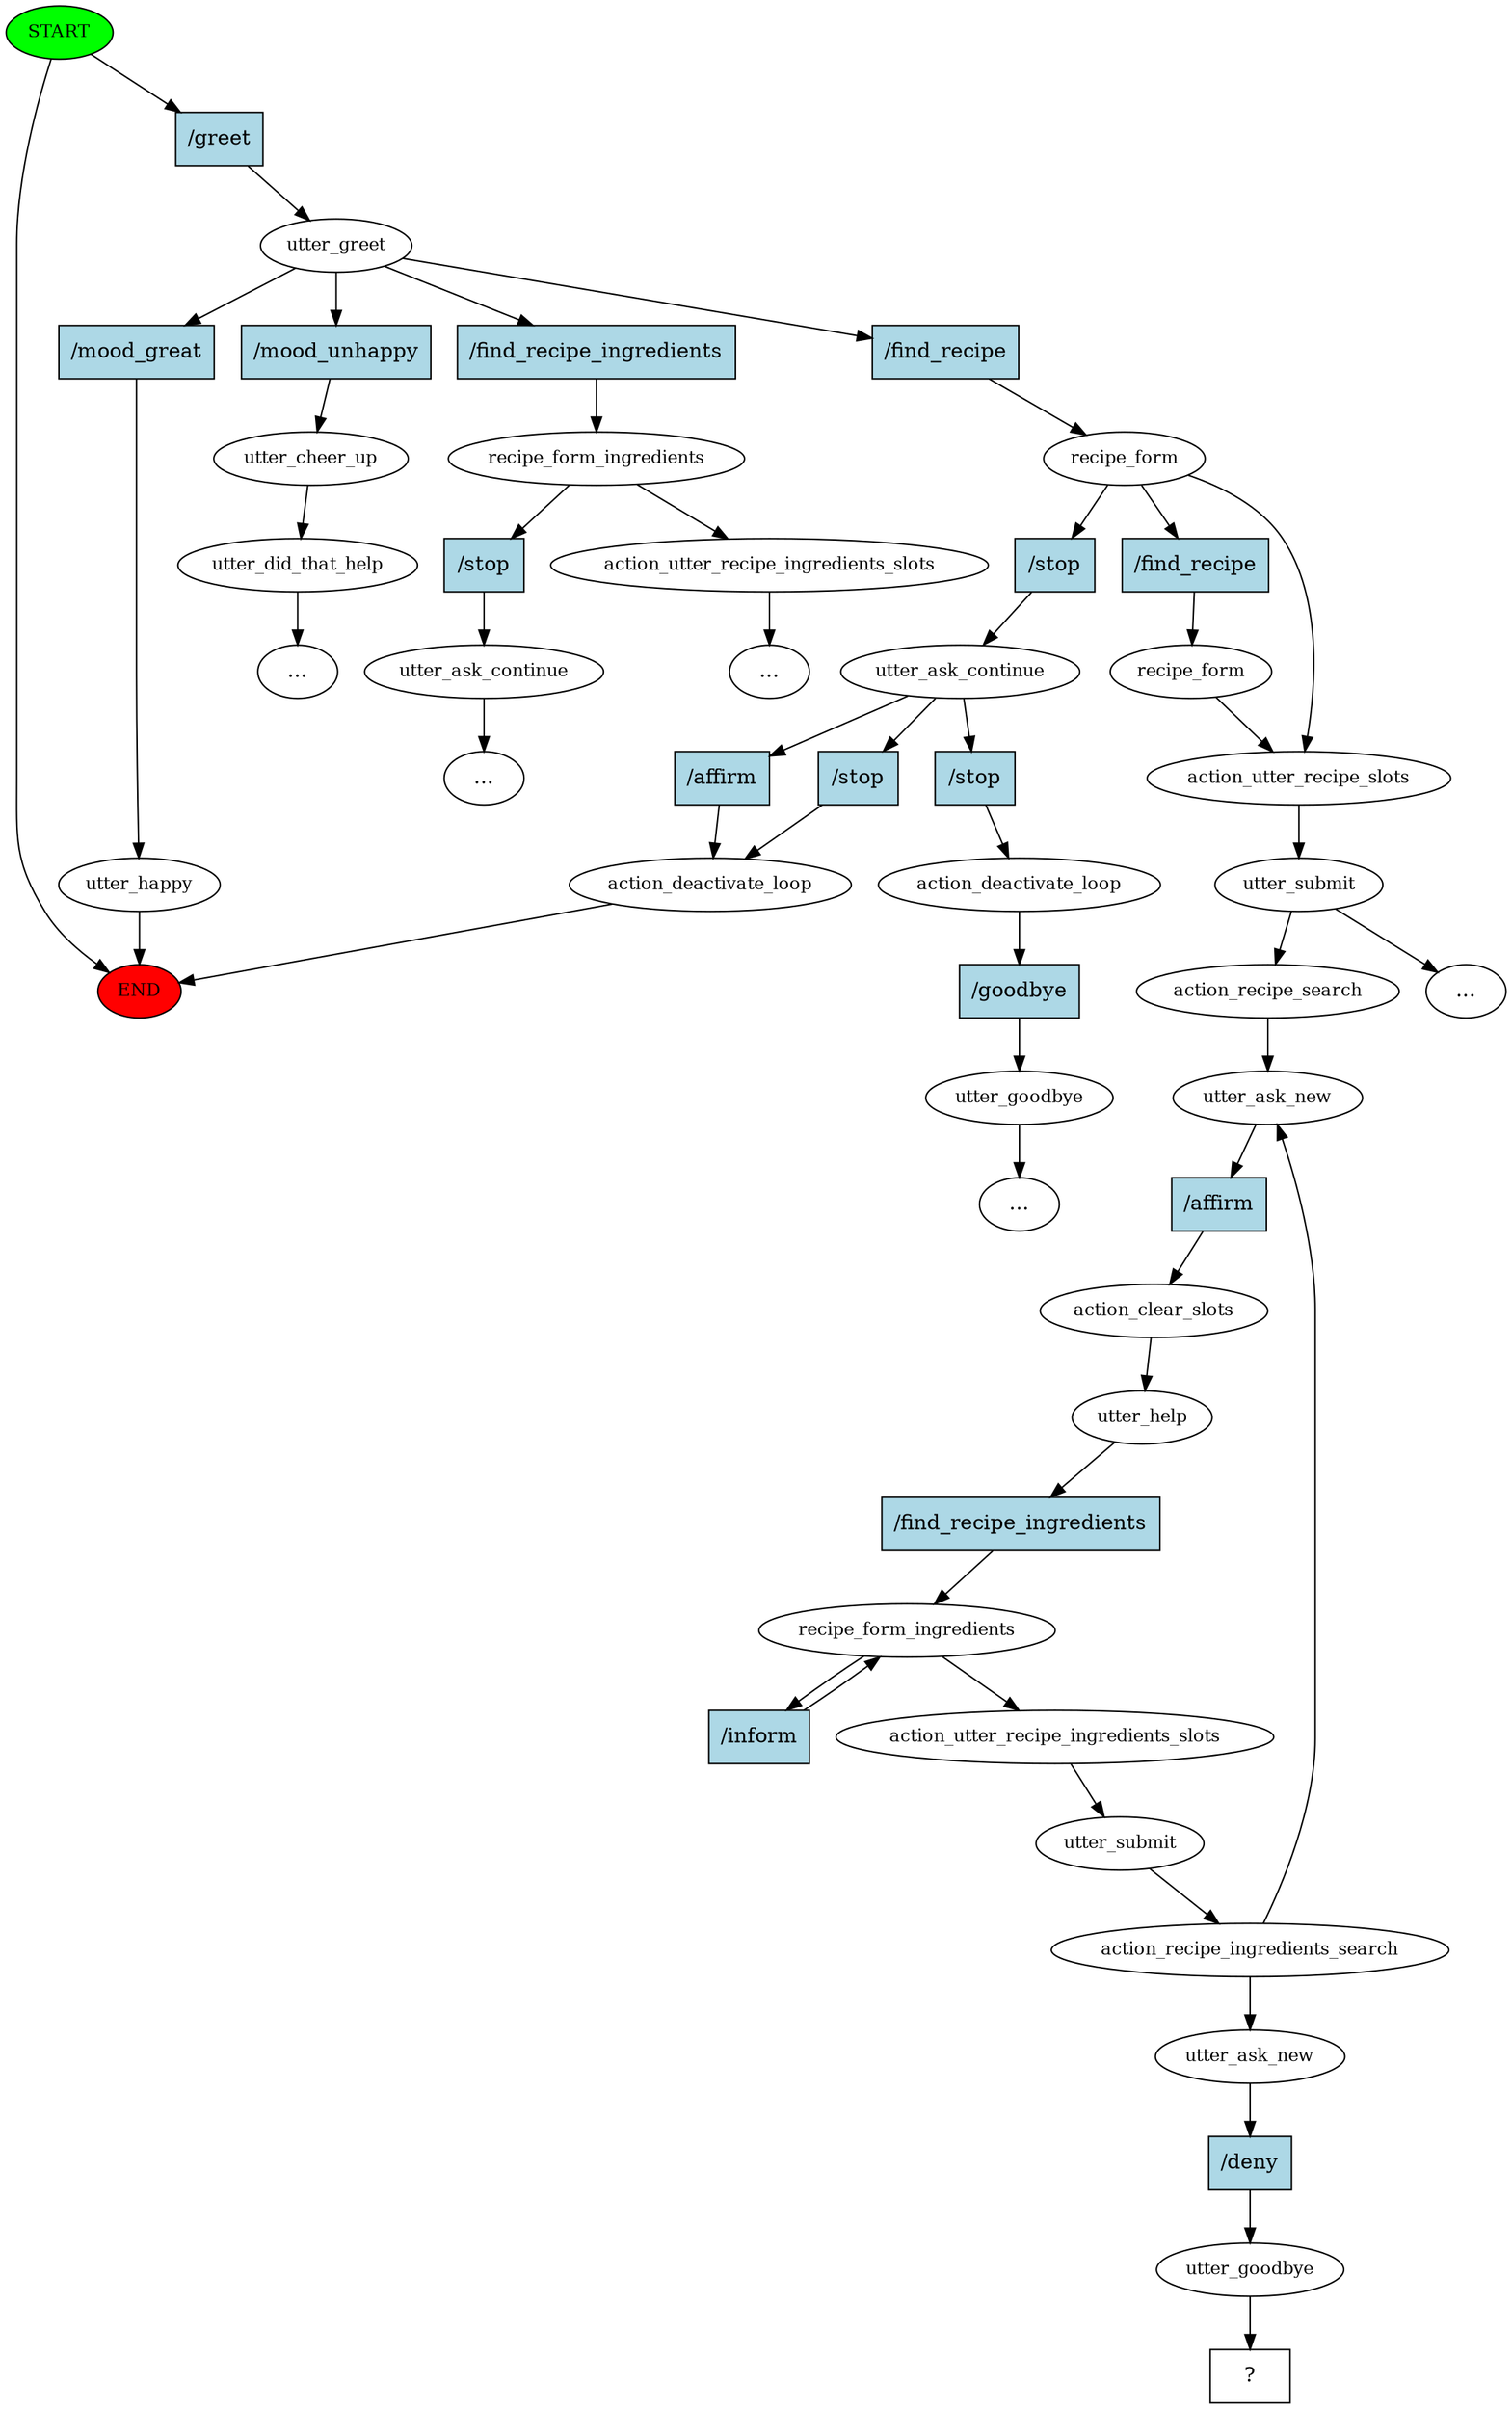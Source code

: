 digraph  {
0 [class="start active", fillcolor=green, fontsize=12, label=START, style=filled];
"-1" [class=end, fillcolor=red, fontsize=12, label=END, style=filled];
1 [class=active, fontsize=12, label=utter_greet];
2 [class="", fontsize=12, label=utter_happy];
4 [class="", fontsize=12, label=utter_cheer_up];
5 [class="", fontsize=12, label=utter_did_that_help];
"-4" [class=ellipsis, label="..."];
10 [class="", fontsize=12, label=recipe_form_ingredients];
11 [class="", fontsize=12, label=action_utter_recipe_ingredients_slots];
14 [class="", fontsize=12, label=utter_ask_continue];
"-9" [class=ellipsis, label="..."];
25 [class=active, fontsize=12, label=recipe_form];
26 [class=active, fontsize=12, label=action_utter_recipe_slots];
27 [class=active, fontsize=12, label=utter_submit];
"-10" [class=ellipsis, label="..."];
30 [class="", fontsize=12, label=utter_ask_continue];
31 [class="", fontsize=12, label=action_deactivate_loop];
39 [class="", fontsize=12, label=action_deactivate_loop];
40 [class="", fontsize=12, label=utter_goodbye];
"-11" [class=ellipsis, label="..."];
"-12" [class=ellipsis, label="..."];
46 [class=active, fontsize=12, label=recipe_form];
49 [class=active, fontsize=12, label=action_recipe_search];
50 [class=active, fontsize=12, label=utter_ask_new];
51 [class=active, fontsize=12, label=action_clear_slots];
52 [class=active, fontsize=12, label=utter_help];
53 [class=active, fontsize=12, label=recipe_form_ingredients];
56 [class=active, fontsize=12, label=action_utter_recipe_ingredients_slots];
57 [class=active, fontsize=12, label=utter_submit];
58 [class=active, fontsize=12, label=action_recipe_ingredients_search];
68 [class=active, fontsize=12, label=utter_ask_new];
69 [class=active, fontsize=12, label=utter_goodbye];
70 [class="intent dashed active", label="  ?  ", shape=rect];
71 [class="intent active", fillcolor=lightblue, label="/greet", shape=rect, style=filled];
72 [class=intent, fillcolor=lightblue, label="/mood_great", shape=rect, style=filled];
73 [class=intent, fillcolor=lightblue, label="/mood_unhappy", shape=rect, style=filled];
74 [class=intent, fillcolor=lightblue, label="/find_recipe_ingredients", shape=rect, style=filled];
75 [class="intent active", fillcolor=lightblue, label="/find_recipe", shape=rect, style=filled];
76 [class=intent, fillcolor=lightblue, label="/stop", shape=rect, style=filled];
77 [class=intent, fillcolor=lightblue, label="/stop", shape=rect, style=filled];
78 [class="intent active", fillcolor=lightblue, label="/find_recipe", shape=rect, style=filled];
79 [class=intent, fillcolor=lightblue, label="/stop", shape=rect, style=filled];
80 [class=intent, fillcolor=lightblue, label="/affirm", shape=rect, style=filled];
81 [class=intent, fillcolor=lightblue, label="/stop", shape=rect, style=filled];
82 [class=intent, fillcolor=lightblue, label="/goodbye", shape=rect, style=filled];
83 [class="intent active", fillcolor=lightblue, label="/affirm", shape=rect, style=filled];
84 [class="intent active", fillcolor=lightblue, label="/find_recipe_ingredients", shape=rect, style=filled];
85 [class="intent active", fillcolor=lightblue, label="/inform", shape=rect, style=filled];
86 [class="intent active", fillcolor=lightblue, label="/deny", shape=rect, style=filled];
0 -> "-1"  [class="", key=NONE, label=""];
0 -> 71  [class=active, key=0];
1 -> 72  [class="", key=0];
1 -> 73  [class="", key=0];
1 -> 74  [class="", key=0];
1 -> 75  [class=active, key=0];
2 -> "-1"  [class="", key=NONE, label=""];
4 -> 5  [class="", key=NONE, label=""];
5 -> "-4"  [class="", key=NONE, label=""];
10 -> 11  [class="", key=NONE, label=""];
10 -> 76  [class="", key=0];
11 -> "-12"  [class="", key=NONE, label=""];
14 -> "-9"  [class="", key=NONE, label=""];
25 -> 26  [class="", key=NONE, label=""];
25 -> 77  [class="", key=0];
25 -> 78  [class=active, key=0];
26 -> 27  [class=active, key=NONE, label=""];
27 -> "-10"  [class="", key=NONE, label=""];
27 -> 49  [class=active, key=NONE, label=""];
30 -> 79  [class="", key=0];
30 -> 80  [class="", key=0];
30 -> 81  [class="", key=0];
31 -> "-1"  [class="", key=NONE, label=""];
39 -> 82  [class="", key=0];
40 -> "-11"  [class="", key=NONE, label=""];
46 -> 26  [class=active, key=NONE, label=""];
49 -> 50  [class=active, key=NONE, label=""];
50 -> 83  [class=active, key=0];
51 -> 52  [class=active, key=NONE, label=""];
52 -> 84  [class=active, key=0];
53 -> 56  [class=active, key=NONE, label=""];
53 -> 85  [class=active, key=0];
56 -> 57  [class=active, key=NONE, label=""];
57 -> 58  [class=active, key=NONE, label=""];
58 -> 50  [class=active, key=NONE, label=""];
58 -> 68  [class=active, key=NONE, label=""];
68 -> 86  [class=active, key=0];
69 -> 70  [class=active, key=NONE, label=""];
71 -> 1  [class=active, key=0];
72 -> 2  [class="", key=0];
73 -> 4  [class="", key=0];
74 -> 10  [class="", key=0];
75 -> 25  [class=active, key=0];
76 -> 14  [class="", key=0];
77 -> 30  [class="", key=0];
78 -> 46  [class=active, key=0];
79 -> 31  [class="", key=0];
80 -> 31  [class="", key=0];
81 -> 39  [class="", key=0];
82 -> 40  [class="", key=0];
83 -> 51  [class=active, key=0];
84 -> 53  [class=active, key=0];
85 -> 53  [class=active, key=0];
86 -> 69  [class=active, key=0];
}
